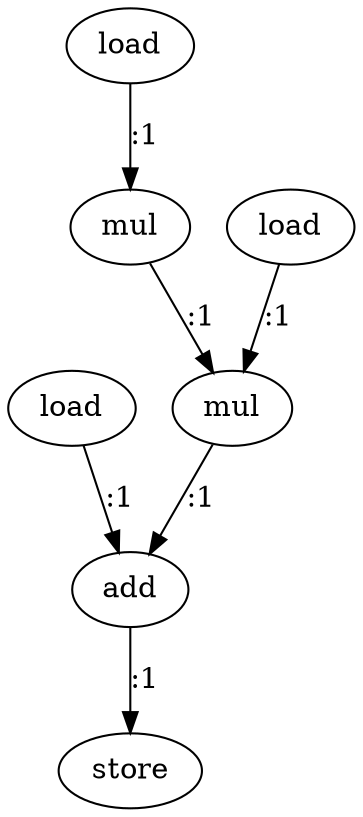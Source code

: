 digraph  {
   0 [label="load"];
   1 [label="load"];
   2 [label="mul"];
   3 [label="load"];
   4 [label="mul"];
   5 [label="add"];
   6 [label="store"];

   0->5 [label=":1"]
   1->2 [label=":1"]
   2->4 [label=":1"]
   3->4 [label=":1"]
   4->5 [label=":1"]
   5->6 [label=":1"]
}
